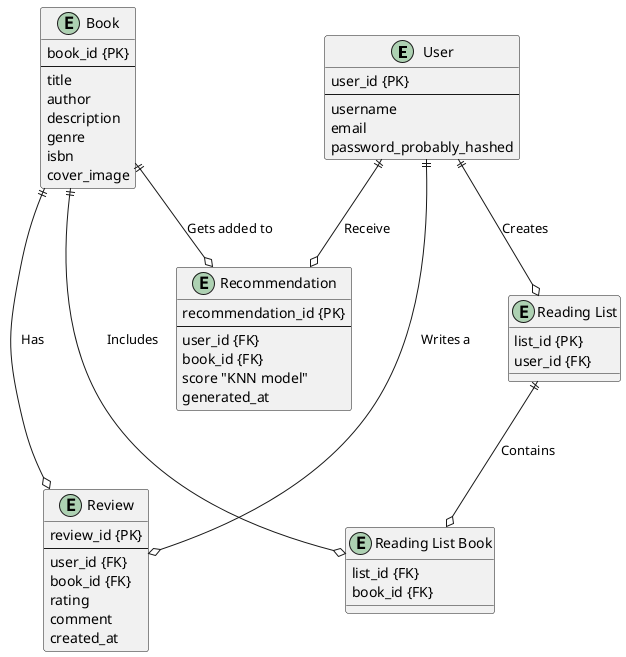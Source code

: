 @startuml
entity "User" as User {
    user_id {PK}
    --
    username
    email
    password_probably_hashed
}

entity "Book" as Book {
    book_id {PK}
    --
    title
    author
    description
    genre
    isbn
    cover_image
}

entity "Review" as Review {
    review_id {PK}
    --
    user_id {FK}
    book_id {FK}
    rating
    comment
    created_at
}

entity "Reading List" as ReadingList {
    list_id {PK}
    user_id {FK}
}

entity "Reading List Book" as ReadingListBook {
    list_id {FK}
    book_id {FK}
}

entity "Recommendation" as Recommendation {
    recommendation_id {PK}
    --
    user_id {FK}
    book_id {FK}
    score "KNN model"
    generated_at
}

User ||---o Review : "Writes a"

Book ||---o Review : "Has"

User ||--o ReadingList : "Creates"

ReadingList ||--o ReadingListBook : "Contains"

Book ||--o ReadingListBook : "Includes"

User ||--o Recommendation : "Receive"

Book ||--o Recommendation : "Gets added to"

@enduml
